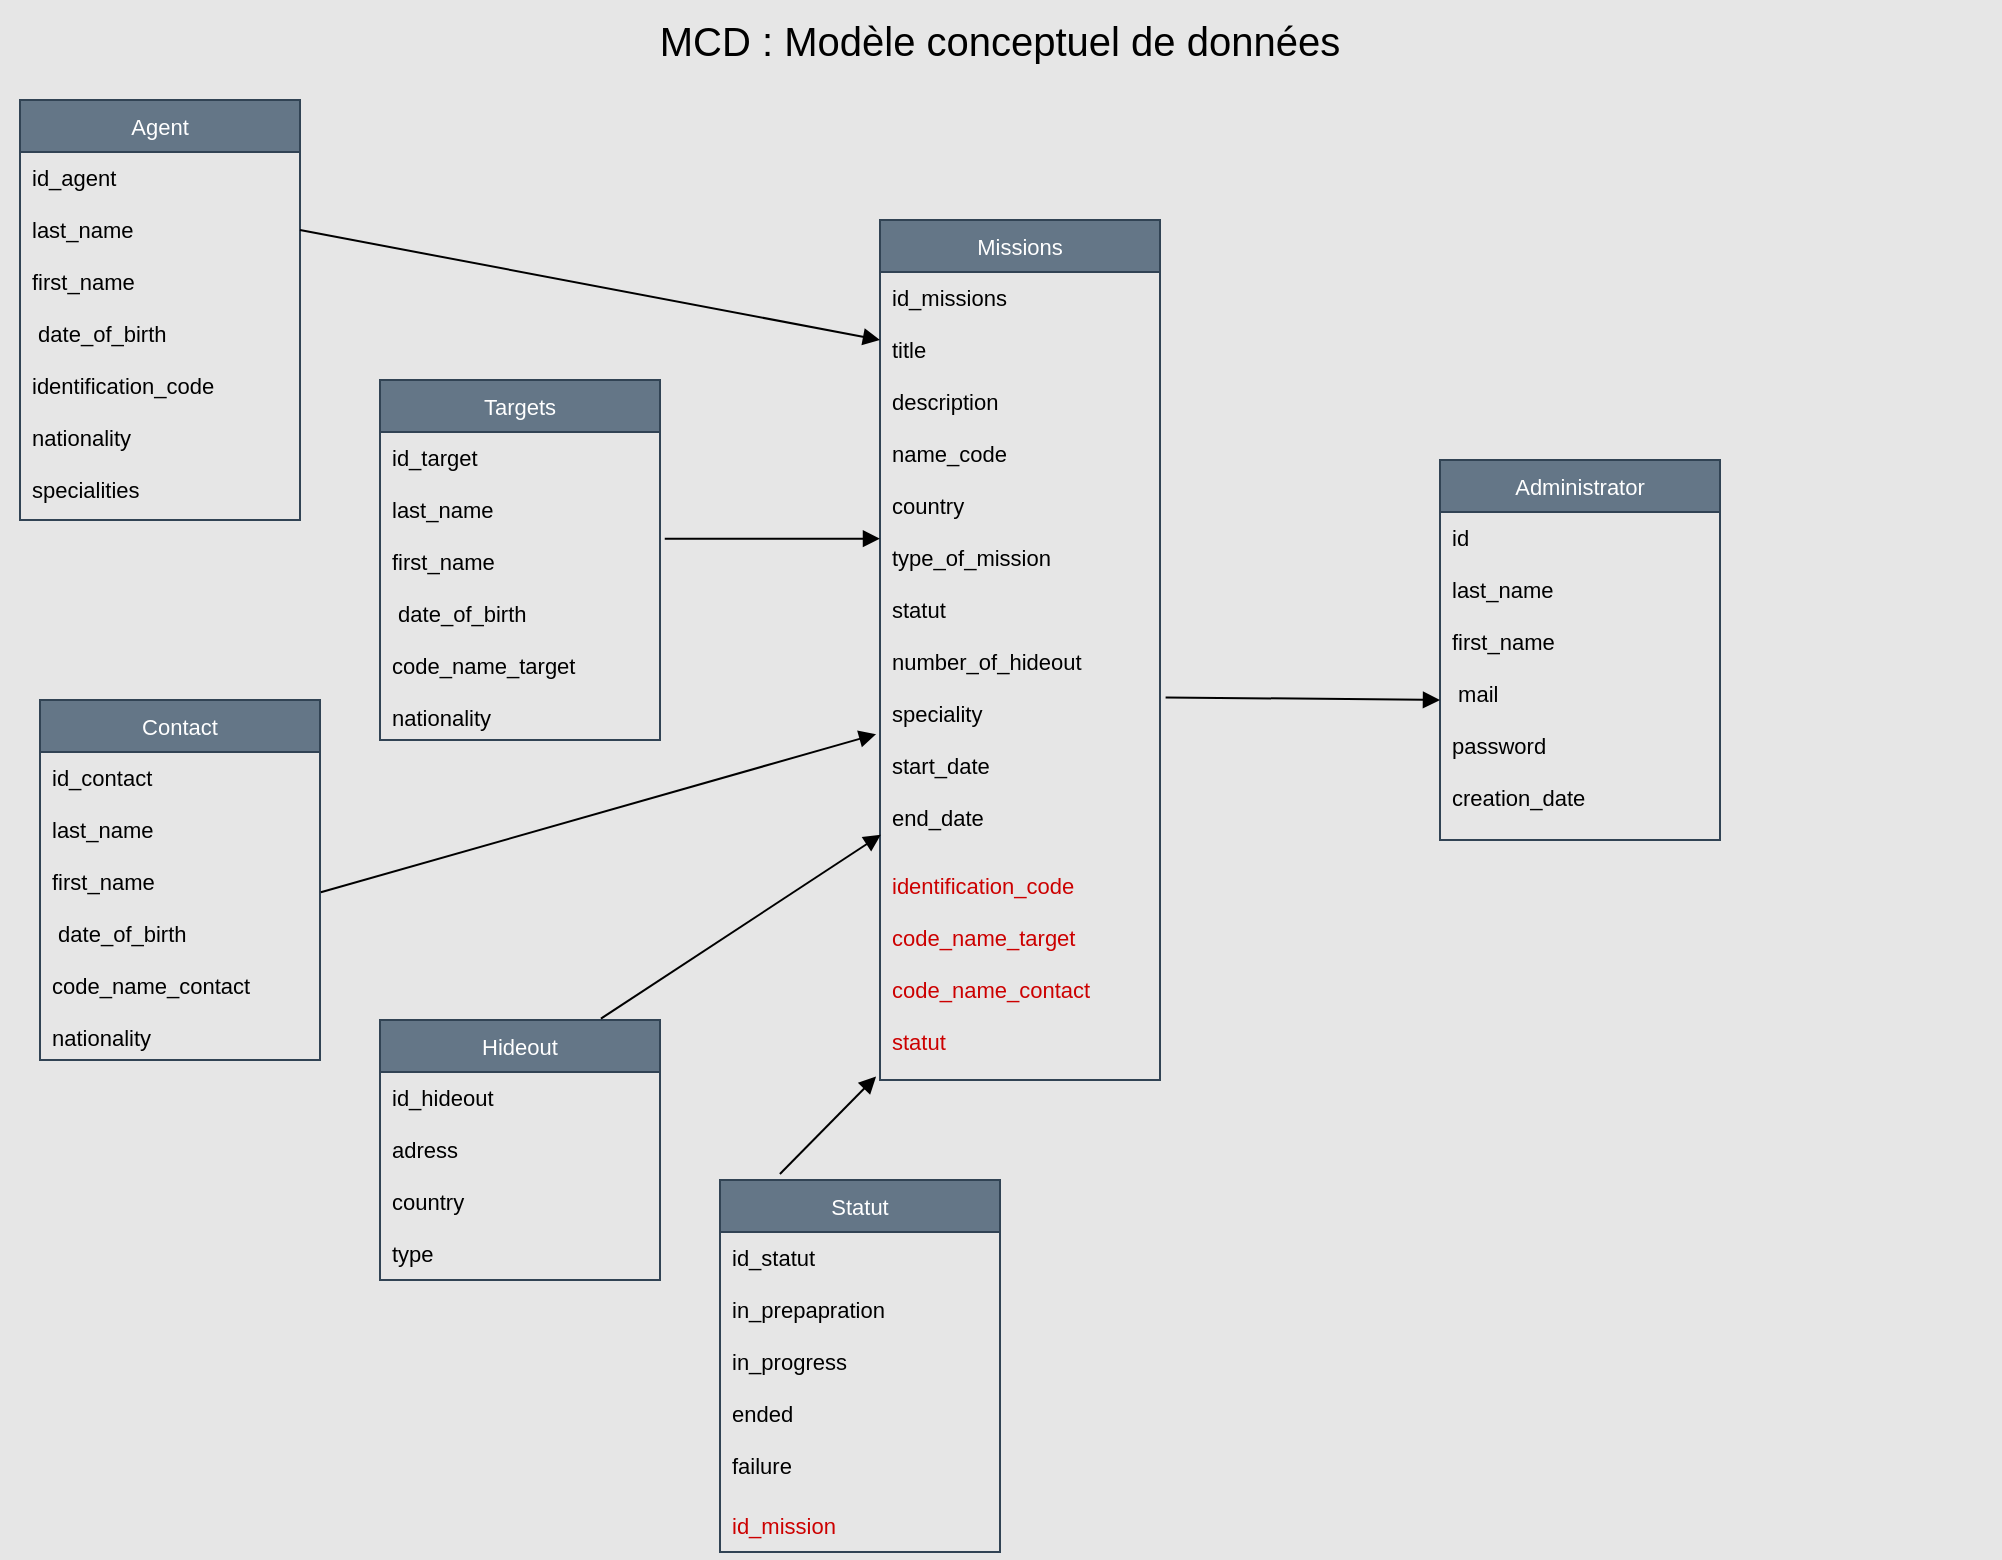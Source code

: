 <mxfile>
    <diagram id="hjP7RF48rFVQlkwO7_Zq" name="Page-1">
        <mxGraphModel dx="1155" dy="594" grid="1" gridSize="10" guides="1" tooltips="1" connect="1" arrows="1" fold="1" page="1" pageScale="1" pageWidth="1169" pageHeight="827" background="#E6E6E6" math="0" shadow="0">
            <root>
                <mxCell id="0"/>
                <mxCell id="1" parent="0"/>
                <mxCell id="2" value="MCD : Modèle conceptuel de données" style="text;html=1;strokeColor=none;fillColor=none;align=center;verticalAlign=middle;whiteSpace=wrap;rounded=0;fontColor=#000000;fontSize=20;" parent="1" vertex="1">
                    <mxGeometry x="80" y="10" width="1000" height="40" as="geometry"/>
                </mxCell>
                <mxCell id="7" value="Agent" style="swimlane;fontStyle=0;childLayout=stackLayout;horizontal=1;startSize=26;fillColor=#647687;horizontalStack=0;resizeParent=1;resizeParentMax=0;resizeLast=0;collapsible=1;marginBottom=0;fontSize=11;fontColor=#ffffff;strokeColor=#314354;" parent="1" vertex="1">
                    <mxGeometry x="90" y="60" width="140" height="210" as="geometry"/>
                </mxCell>
                <mxCell id="8" value="id_agent" style="text;strokeColor=none;fillColor=none;align=left;verticalAlign=top;spacingLeft=4;spacingRight=4;overflow=hidden;rotatable=0;points=[[0,0.5],[1,0.5]];portConstraint=eastwest;fontSize=11;fontColor=#000000;" parent="7" vertex="1">
                    <mxGeometry y="26" width="140" height="26" as="geometry"/>
                </mxCell>
                <mxCell id="9" value="last_name" style="text;strokeColor=none;fillColor=none;align=left;verticalAlign=top;spacingLeft=4;spacingRight=4;overflow=hidden;rotatable=0;points=[[0,0.5],[1,0.5]];portConstraint=eastwest;fontSize=11;fontColor=#000000;" parent="7" vertex="1">
                    <mxGeometry y="52" width="140" height="26" as="geometry"/>
                </mxCell>
                <mxCell id="10" value="first_name&#10;&#10; date_of_birth&#10;&#10;identification_code&#10;&#10;nationality&#10;&#10;specialities" style="text;strokeColor=none;fillColor=none;align=left;verticalAlign=top;spacingLeft=4;spacingRight=4;overflow=hidden;rotatable=0;points=[[0,0.5],[1,0.5]];portConstraint=eastwest;fontSize=11;fontColor=#000000;" parent="7" vertex="1">
                    <mxGeometry y="78" width="140" height="132" as="geometry"/>
                </mxCell>
                <mxCell id="11" value="Targets" style="swimlane;fontStyle=0;childLayout=stackLayout;horizontal=1;startSize=26;fillColor=#647687;horizontalStack=0;resizeParent=1;resizeParentMax=0;resizeLast=0;collapsible=1;marginBottom=0;fontSize=11;fontColor=#ffffff;strokeColor=#314354;" parent="1" vertex="1">
                    <mxGeometry x="270" y="200" width="140" height="180" as="geometry"/>
                </mxCell>
                <mxCell id="12" value="id_target" style="text;strokeColor=none;fillColor=none;align=left;verticalAlign=top;spacingLeft=4;spacingRight=4;overflow=hidden;rotatable=0;points=[[0,0.5],[1,0.5]];portConstraint=eastwest;fontSize=11;fontColor=#000000;" parent="11" vertex="1">
                    <mxGeometry y="26" width="140" height="26" as="geometry"/>
                </mxCell>
                <mxCell id="13" value="last_name" style="text;strokeColor=none;fillColor=none;align=left;verticalAlign=top;spacingLeft=4;spacingRight=4;overflow=hidden;rotatable=0;points=[[0,0.5],[1,0.5]];portConstraint=eastwest;fontSize=11;fontColor=#000000;" parent="11" vertex="1">
                    <mxGeometry y="52" width="140" height="26" as="geometry"/>
                </mxCell>
                <mxCell id="14" value="first_name&#10;&#10; date_of_birth&#10;&#10;code_name_target&#10;&#10;nationality&#10;" style="text;strokeColor=none;fillColor=none;align=left;verticalAlign=top;spacingLeft=4;spacingRight=4;overflow=hidden;rotatable=0;points=[[0,0.5],[1,0.5]];portConstraint=eastwest;fontSize=11;fontColor=#000000;" parent="11" vertex="1">
                    <mxGeometry y="78" width="140" height="102" as="geometry"/>
                </mxCell>
                <mxCell id="15" value="Contact" style="swimlane;fontStyle=0;childLayout=stackLayout;horizontal=1;startSize=26;fillColor=#647687;horizontalStack=0;resizeParent=1;resizeParentMax=0;resizeLast=0;collapsible=1;marginBottom=0;fontSize=11;fontColor=#ffffff;strokeColor=#314354;" parent="1" vertex="1">
                    <mxGeometry x="100" y="360" width="140" height="180" as="geometry"/>
                </mxCell>
                <mxCell id="16" value="id_contact" style="text;strokeColor=none;fillColor=none;align=left;verticalAlign=top;spacingLeft=4;spacingRight=4;overflow=hidden;rotatable=0;points=[[0,0.5],[1,0.5]];portConstraint=eastwest;fontSize=11;fontColor=#000000;" parent="15" vertex="1">
                    <mxGeometry y="26" width="140" height="26" as="geometry"/>
                </mxCell>
                <mxCell id="17" value="last_name" style="text;strokeColor=none;fillColor=none;align=left;verticalAlign=top;spacingLeft=4;spacingRight=4;overflow=hidden;rotatable=0;points=[[0,0.5],[1,0.5]];portConstraint=eastwest;fontSize=11;fontColor=#000000;" parent="15" vertex="1">
                    <mxGeometry y="52" width="140" height="26" as="geometry"/>
                </mxCell>
                <mxCell id="18" value="first_name&#10;&#10; date_of_birth&#10;&#10;code_name_contact&#10;&#10;nationality&#10;&#10;" style="text;strokeColor=none;fillColor=none;align=left;verticalAlign=top;spacingLeft=4;spacingRight=4;overflow=hidden;rotatable=0;points=[[0,0.5],[1,0.5]];portConstraint=eastwest;fontSize=11;fontColor=#000000;" parent="15" vertex="1">
                    <mxGeometry y="78" width="140" height="102" as="geometry"/>
                </mxCell>
                <mxCell id="19" value="Hideout" style="swimlane;fontStyle=0;childLayout=stackLayout;horizontal=1;startSize=26;fillColor=#647687;horizontalStack=0;resizeParent=1;resizeParentMax=0;resizeLast=0;collapsible=1;marginBottom=0;fontSize=11;fontColor=#ffffff;strokeColor=#314354;" parent="1" vertex="1">
                    <mxGeometry x="270" y="520" width="140" height="130" as="geometry"/>
                </mxCell>
                <mxCell id="20" value="id_hideout" style="text;strokeColor=none;fillColor=none;align=left;verticalAlign=top;spacingLeft=4;spacingRight=4;overflow=hidden;rotatable=0;points=[[0,0.5],[1,0.5]];portConstraint=eastwest;fontSize=11;fontColor=#000000;" parent="19" vertex="1">
                    <mxGeometry y="26" width="140" height="26" as="geometry"/>
                </mxCell>
                <mxCell id="21" value="adress" style="text;strokeColor=none;fillColor=none;align=left;verticalAlign=top;spacingLeft=4;spacingRight=4;overflow=hidden;rotatable=0;points=[[0,0.5],[1,0.5]];portConstraint=eastwest;fontSize=11;fontColor=#000000;" parent="19" vertex="1">
                    <mxGeometry y="52" width="140" height="26" as="geometry"/>
                </mxCell>
                <mxCell id="22" value="country&#10;&#10;type" style="text;strokeColor=none;fillColor=none;align=left;verticalAlign=top;spacingLeft=4;spacingRight=4;overflow=hidden;rotatable=0;points=[[0,0.5],[1,0.5]];portConstraint=eastwest;fontSize=11;fontColor=#000000;" parent="19" vertex="1">
                    <mxGeometry y="78" width="140" height="52" as="geometry"/>
                </mxCell>
                <mxCell id="23" value="Missions" style="swimlane;fontStyle=0;childLayout=stackLayout;horizontal=1;startSize=26;fillColor=#647687;horizontalStack=0;resizeParent=1;resizeParentMax=0;resizeLast=0;collapsible=1;marginBottom=0;fontSize=11;fontColor=#ffffff;strokeColor=#314354;" parent="1" vertex="1">
                    <mxGeometry x="520" y="120" width="140" height="430" as="geometry"/>
                </mxCell>
                <mxCell id="24" value="id_missions" style="text;strokeColor=none;fillColor=none;align=left;verticalAlign=top;spacingLeft=4;spacingRight=4;overflow=hidden;rotatable=0;points=[[0,0.5],[1,0.5]];portConstraint=eastwest;fontSize=11;fontColor=#000000;labelBackgroundColor=none;" parent="23" vertex="1">
                    <mxGeometry y="26" width="140" height="26" as="geometry"/>
                </mxCell>
                <mxCell id="25" value="title" style="text;strokeColor=none;fillColor=none;align=left;verticalAlign=top;spacingLeft=4;spacingRight=4;overflow=hidden;rotatable=0;points=[[0,0.5],[1,0.5]];portConstraint=eastwest;fontSize=11;fontColor=#000000;" parent="23" vertex="1">
                    <mxGeometry y="52" width="140" height="26" as="geometry"/>
                </mxCell>
                <mxCell id="26" value="description&#10;&#10;name_code&#10;&#10;country&#10;&#10;type_of_mission&#10;&#10;statut&#10;&#10;number_of_hideout&#10;&#10;speciality&#10;&#10;start_date &#10;&#10;end_date&#10;&#10;&#10;&#10;" style="text;strokeColor=none;fillColor=none;align=left;verticalAlign=top;spacingLeft=4;spacingRight=4;overflow=hidden;rotatable=0;points=[[0,0.5],[1,0.5]];portConstraint=eastwest;fontSize=11;fontColor=#000000;" parent="23" vertex="1">
                    <mxGeometry y="78" width="140" height="242" as="geometry"/>
                </mxCell>
                <mxCell id="38" value="identification_code&#10;&#10;code_name_target&#10;&#10;code_name_contact&#10;&#10;statut" style="text;strokeColor=none;fillColor=none;align=left;verticalAlign=top;spacingLeft=4;spacingRight=4;overflow=hidden;rotatable=0;points=[[0,0.5],[1,0.5]];portConstraint=eastwest;fontSize=11;fontColor=#CC0000;" parent="23" vertex="1">
                    <mxGeometry y="320" width="140" height="110" as="geometry"/>
                </mxCell>
                <mxCell id="27" value="Administrator" style="swimlane;fontStyle=0;childLayout=stackLayout;horizontal=1;startSize=26;fillColor=#647687;horizontalStack=0;resizeParent=1;resizeParentMax=0;resizeLast=0;collapsible=1;marginBottom=0;fontSize=11;fontColor=#ffffff;strokeColor=#314354;" parent="1" vertex="1">
                    <mxGeometry x="800" y="240" width="140" height="190" as="geometry"/>
                </mxCell>
                <mxCell id="28" value="id" style="text;strokeColor=none;fillColor=none;align=left;verticalAlign=top;spacingLeft=4;spacingRight=4;overflow=hidden;rotatable=0;points=[[0,0.5],[1,0.5]];portConstraint=eastwest;fontSize=11;fontColor=#000000;" parent="27" vertex="1">
                    <mxGeometry y="26" width="140" height="26" as="geometry"/>
                </mxCell>
                <mxCell id="29" value="last_name" style="text;strokeColor=none;fillColor=none;align=left;verticalAlign=top;spacingLeft=4;spacingRight=4;overflow=hidden;rotatable=0;points=[[0,0.5],[1,0.5]];portConstraint=eastwest;fontSize=11;fontColor=#000000;" parent="27" vertex="1">
                    <mxGeometry y="52" width="140" height="26" as="geometry"/>
                </mxCell>
                <mxCell id="30" value="first_name&#10;&#10; mail&#10;&#10;password&#10;&#10;creation_date&#10;&#10;" style="text;strokeColor=none;fillColor=none;align=left;verticalAlign=top;spacingLeft=4;spacingRight=4;overflow=hidden;rotatable=0;points=[[0,0.5],[1,0.5]];portConstraint=eastwest;fontSize=11;fontColor=#000000;" parent="27" vertex="1">
                    <mxGeometry y="78" width="140" height="112" as="geometry"/>
                </mxCell>
                <mxCell id="33" value="" style="html=1;verticalAlign=bottom;labelBackgroundColor=none;endArrow=block;endFill=1;strokeColor=#000000;exitX=1.02;exitY=0.664;exitDx=0;exitDy=0;exitPerimeter=0;" parent="1" source="26" edge="1">
                    <mxGeometry width="160" relative="1" as="geometry">
                        <mxPoint x="680" y="360" as="sourcePoint"/>
                        <mxPoint x="800" y="360" as="targetPoint"/>
                    </mxGeometry>
                </mxCell>
                <mxCell id="34" value="" style="html=1;verticalAlign=bottom;labelBackgroundColor=none;endArrow=block;endFill=1;strokeColor=#000000;entryX=0;entryY=0.308;entryDx=0;entryDy=0;entryPerimeter=0;exitX=1;exitY=0.5;exitDx=0;exitDy=0;" parent="1" source="9" target="25" edge="1">
                    <mxGeometry width="160" relative="1" as="geometry">
                        <mxPoint x="230" y="160" as="sourcePoint"/>
                        <mxPoint x="390" y="160" as="targetPoint"/>
                    </mxGeometry>
                </mxCell>
                <mxCell id="35" value="" style="html=1;verticalAlign=bottom;labelBackgroundColor=none;endArrow=block;endFill=1;strokeColor=#000000;exitX=1.017;exitY=0.014;exitDx=0;exitDy=0;exitPerimeter=0;entryX=0;entryY=0.336;entryDx=0;entryDy=0;entryPerimeter=0;" parent="1" source="14" target="26" edge="1">
                    <mxGeometry width="160" relative="1" as="geometry">
                        <mxPoint x="420" y="280" as="sourcePoint"/>
                        <mxPoint x="500" y="280" as="targetPoint"/>
                    </mxGeometry>
                </mxCell>
                <mxCell id="36" value="" style="html=1;verticalAlign=bottom;labelBackgroundColor=none;endArrow=block;endFill=1;strokeColor=#000000;entryX=-0.014;entryY=0.74;entryDx=0;entryDy=0;entryPerimeter=0;exitX=1.003;exitY=0.178;exitDx=0;exitDy=0;exitPerimeter=0;" parent="1" source="18" target="26" edge="1">
                    <mxGeometry width="160" relative="1" as="geometry">
                        <mxPoint x="220" y="510" as="sourcePoint"/>
                        <mxPoint x="380" y="510" as="targetPoint"/>
                    </mxGeometry>
                </mxCell>
                <mxCell id="37" value="" style="html=1;verticalAlign=bottom;labelBackgroundColor=none;endArrow=block;endFill=1;strokeColor=#000000;entryX=0.003;entryY=0.948;entryDx=0;entryDy=0;entryPerimeter=0;exitX=0.789;exitY=-0.005;exitDx=0;exitDy=0;exitPerimeter=0;" parent="1" source="19" target="26" edge="1">
                    <mxGeometry width="160" relative="1" as="geometry">
                        <mxPoint x="420" y="620" as="sourcePoint"/>
                        <mxPoint x="580" y="620" as="targetPoint"/>
                    </mxGeometry>
                </mxCell>
                <mxCell id="39" value="Statut" style="swimlane;fontStyle=0;childLayout=stackLayout;horizontal=1;startSize=26;fillColor=#647687;horizontalStack=0;resizeParent=1;resizeParentMax=0;resizeLast=0;collapsible=1;marginBottom=0;fontSize=11;fontColor=#ffffff;strokeColor=#314354;" parent="1" vertex="1">
                    <mxGeometry x="440" y="600" width="140" height="186" as="geometry"/>
                </mxCell>
                <mxCell id="40" value="id_statut" style="text;strokeColor=none;fillColor=none;align=left;verticalAlign=top;spacingLeft=4;spacingRight=4;overflow=hidden;rotatable=0;points=[[0,0.5],[1,0.5]];portConstraint=eastwest;fontSize=11;fontColor=#000000;" parent="39" vertex="1">
                    <mxGeometry y="26" width="140" height="26" as="geometry"/>
                </mxCell>
                <mxCell id="41" value="in_prepapration" style="text;strokeColor=none;fillColor=none;align=left;verticalAlign=top;spacingLeft=4;spacingRight=4;overflow=hidden;rotatable=0;points=[[0,0.5],[1,0.5]];portConstraint=eastwest;fontSize=11;fontColor=#000000;" parent="39" vertex="1">
                    <mxGeometry y="52" width="140" height="26" as="geometry"/>
                </mxCell>
                <mxCell id="42" value="in_progress&#10;&#10;ended&#10;&#10;failure" style="text;strokeColor=none;fillColor=none;align=left;verticalAlign=top;spacingLeft=4;spacingRight=4;overflow=hidden;rotatable=0;points=[[0,0.5],[1,0.5]];portConstraint=eastwest;fontSize=11;fontColor=#000000;" parent="39" vertex="1">
                    <mxGeometry y="78" width="140" height="82" as="geometry"/>
                </mxCell>
                <mxCell id="43" value="id_mission" style="text;strokeColor=none;fillColor=none;align=left;verticalAlign=top;spacingLeft=4;spacingRight=4;overflow=hidden;rotatable=0;points=[[0,0.5],[1,0.5]];portConstraint=eastwest;fontSize=11;fontColor=#CC0000;" parent="39" vertex="1">
                    <mxGeometry y="160" width="140" height="26" as="geometry"/>
                </mxCell>
                <mxCell id="44" value="" style="html=1;verticalAlign=bottom;labelBackgroundColor=none;endArrow=block;endFill=1;strokeColor=#000000;entryX=-0.014;entryY=0.984;entryDx=0;entryDy=0;entryPerimeter=0;exitX=0.214;exitY=-0.016;exitDx=0;exitDy=0;exitPerimeter=0;" parent="1" source="39" target="38" edge="1">
                    <mxGeometry width="160" relative="1" as="geometry">
                        <mxPoint x="470.0" y="581.93" as="sourcePoint"/>
                        <mxPoint x="609.96" y="489.996" as="targetPoint"/>
                    </mxGeometry>
                </mxCell>
            </root>
        </mxGraphModel>
    </diagram>
</mxfile>